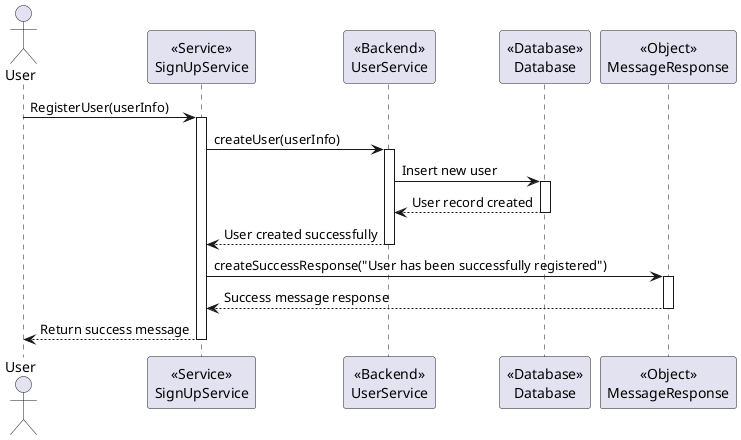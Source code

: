 @startuml

actor User

participant SignUpService as "<<Service>>\nSignUpService"
participant UserService as "<<Backend>>\nUserService"
participant Database as "<<Database>>\nDatabase"
participant MessageResponse as "<<Object>>\nMessageResponse"

User -> SignUpService: RegisterUser(userInfo)
activate SignUpService

SignUpService -> UserService: createUser(userInfo)
activate UserService

UserService -> Database: Insert new user
activate Database

Database --> UserService: User record created
deactivate Database

UserService --> SignUpService: User created successfully
deactivate UserService

SignUpService -> MessageResponse: createSuccessResponse("User has been successfully registered")
activate MessageResponse

MessageResponse --> SignUpService: Success message response
deactivate MessageResponse

SignUpService --> User: Return success message
deactivate SignUpService

@enduml
